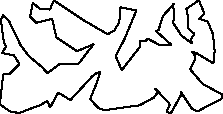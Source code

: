 unitsize(0.001cm);
// 22851.5
draw((3477,949)--(3479,1023));
draw((3479,1023)--(3430,1088));
draw((3430,1088)--(3502,1067));
draw((3502,1067)--(3803,886));
draw((3803,886)--(3825,1101));
draw((3825,1101)--(3796,1401));
draw((3796,1401)--(3702,1624));
draw((3702,1624)--(3551,1673));
draw((3551,1673)--(3646,1758));
draw((3646,1758)--(3548,1999));
draw((3548,1999)--(3326,1846));
draw((3326,1846)--(3359,1693));
draw((3359,1693)--(3364,1498));
draw((3364,1498)--(3468,1404));
draw((3468,1404)--(3404,1307));
draw((3404,1307)--(3423,1241));
draw((3423,1241)--(3239,1376));
draw((3239,1376)--(3098,1594));
draw((3098,1594)--(3105,1823));
draw((3105,1823)--(3083,1938));
draw((3083,1938)--(3104,1931));
draw((3104,1931)--(2916,1724));
draw((2916,1724)--(2835,1472));
draw((2835,1472)--(2790,1457));
draw((2790,1457)--(3029,1242));
draw((3029,1242)--(3061,1211));
draw((3061,1211)--(2849,1214));
draw((2849,1214)--(2643,1320));
draw((2643,1320)--(2609,1286));
draw((2609,1286)--(2502,1274));
draw((2502,1274)--(2503,1172));
draw((2503,1172)--(2186,766));
draw((2186,766)--(2081,1011));
draw((2081,1011)--(2243,1332));
draw((2243,1332)--(2445,1820));
draw((2445,1820)--(2164,1874));
draw((2164,1874)--(2143,1611));
draw((2143,1611)--(2053,1461));
draw((2053,1461)--(1937,1400));
draw((1937,1400)--(1513,1646));
draw((1513,1646)--(989,1997));
draw((989,1997)--(920,1835));
draw((920,1835)--(739,1850));
draw((739,1850)--(618,1953));
draw((618,1953)--(571,1711));
draw((571,1711)--(678,1599));
draw((678,1599)--(958,1670));
draw((958,1670)--(1034,1344));
draw((1034,1344)--(1398,1100));
draw((1398,1100)--(1689,1223));
draw((1689,1223)--(1419,872));
draw((1419,872)--(1086,868));
draw((1086,868)--(878,715));
draw((878,715)--(765,833));
draw((765,833)--(538,1023));
draw((538,1023)--(397,1217));
draw((397,1217)--(198,1632));
draw((198,1632)--(91,1732));
draw((91,1732)--(53,1657));
draw((53,1657)--(106,1267));
draw((106,1267)--(144,1185));
draw((144,1185)--(78,1066));
draw((78,1066)--(285,1029));
draw((285,1029)--(382,872));
draw((382,872)--(201,693));
draw((201,693)--(96,691));
draw((96,691)--(48,267));
draw((48,267)--(48,154));
draw((48,154)--(217,38));
draw((217,38)--(374,9));
draw((374,9)--(640,110));
draw((640,110)--(741,146));
draw((741,146)--(876,220));
draw((876,220)--(923,108));
draw((923,108)--(1067,371));
draw((1067,371)--(1280,237));
draw((1280,237)--(1668,658));
draw((1668,658)--(1741,712));
draw((1741,712)--(1806,733));
draw((1806,733)--(1754,559));
draw((1754,559)--(1628,253));
draw((1628,253)--(1782,93));
draw((1782,93)--(1878,59));
draw((1878,59)--(2502,146));
draw((2502,146)--(2753,283));
draw((2753,283)--(2823,376));
draw((2823,376)--(2779,435));
draw((2779,435)--(3019,189));
draw((3019,189)--(3035,152));
draw((3035,152)--(2977,39));
draw((2977,39)--(3048,1));
draw((3048,1)--(3232,324));
draw((3232,324)--(3230,380));
draw((3230,380)--(3431,78));
draw((3431,78)--(3527,41));
draw((3527,41)--(3941,258));
draw((3941,258)--(3972,329));
draw((3972,329)--(3613,523));
draw((3613,523)--(3393,782));
draw((3393,782)--(3477,949));
